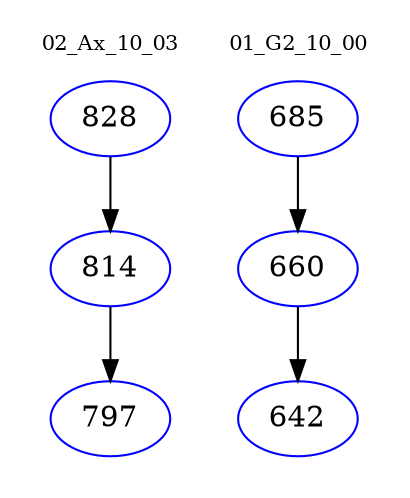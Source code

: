 digraph{
subgraph cluster_0 {
color = white
label = "02_Ax_10_03";
fontsize=10;
T0_828 [label="828", color="blue"]
T0_828 -> T0_814 [color="black"]
T0_814 [label="814", color="blue"]
T0_814 -> T0_797 [color="black"]
T0_797 [label="797", color="blue"]
}
subgraph cluster_1 {
color = white
label = "01_G2_10_00";
fontsize=10;
T1_685 [label="685", color="blue"]
T1_685 -> T1_660 [color="black"]
T1_660 [label="660", color="blue"]
T1_660 -> T1_642 [color="black"]
T1_642 [label="642", color="blue"]
}
}
